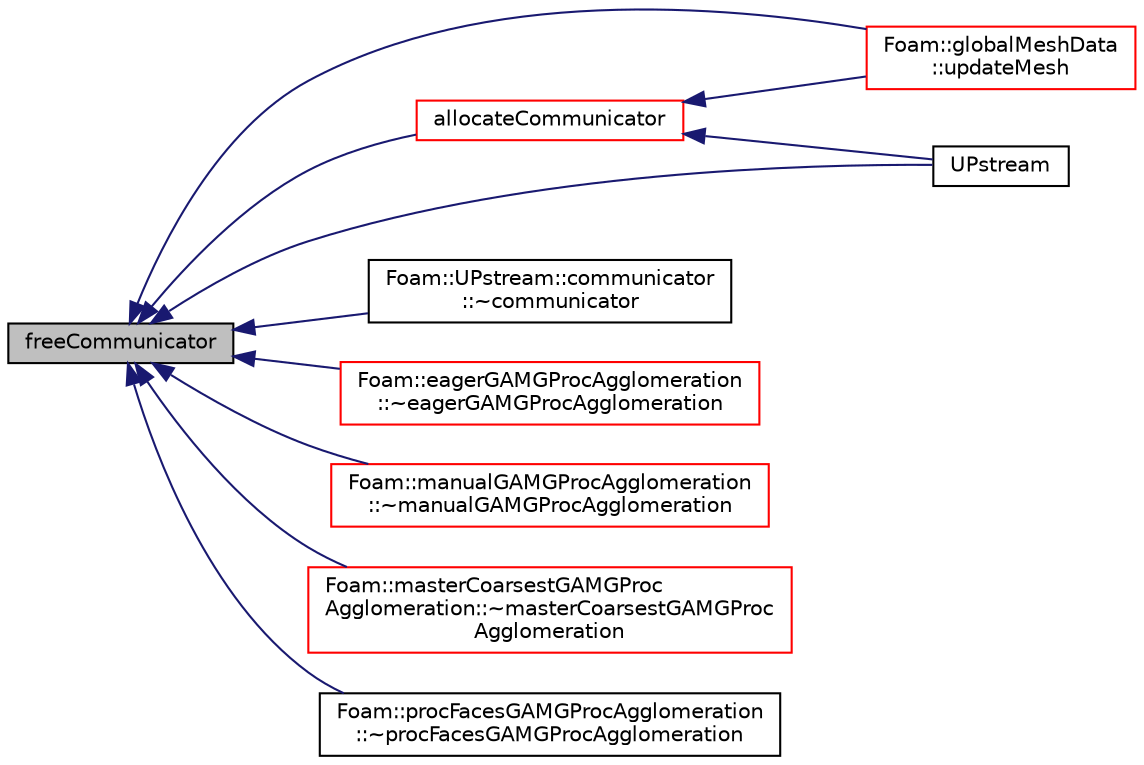 digraph "freeCommunicator"
{
  bgcolor="transparent";
  edge [fontname="Helvetica",fontsize="10",labelfontname="Helvetica",labelfontsize="10"];
  node [fontname="Helvetica",fontsize="10",shape=record];
  rankdir="LR";
  Node1 [label="freeCommunicator",height=0.2,width=0.4,color="black", fillcolor="grey75", style="filled", fontcolor="black"];
  Node1 -> Node2 [dir="back",color="midnightblue",fontsize="10",style="solid",fontname="Helvetica"];
  Node2 [label="allocateCommunicator",height=0.2,width=0.4,color="red",URL="$a02862.html#ac189f05f0e20e7aa80f737f225250bd5",tooltip="Allocate a new communicator. "];
  Node2 -> Node3 [dir="back",color="midnightblue",fontsize="10",style="solid",fontname="Helvetica"];
  Node3 [label="Foam::globalMeshData\l::updateMesh",height=0.2,width=0.4,color="red",URL="$a00945.html#ae5693a309a936ac1040dd48c2881677f",tooltip="Change global mesh data given a topological change. Does a. "];
  Node2 -> Node4 [dir="back",color="midnightblue",fontsize="10",style="solid",fontname="Helvetica"];
  Node4 [label="UPstream",height=0.2,width=0.4,color="black",URL="$a02862.html#a47ca3cebb1145f967f56f63a7fac7f0c",tooltip="Construct given optional buffer size. "];
  Node1 -> Node3 [dir="back",color="midnightblue",fontsize="10",style="solid",fontname="Helvetica"];
  Node1 -> Node4 [dir="back",color="midnightblue",fontsize="10",style="solid",fontname="Helvetica"];
  Node1 -> Node5 [dir="back",color="midnightblue",fontsize="10",style="solid",fontname="Helvetica"];
  Node5 [label="Foam::UPstream::communicator\l::~communicator",height=0.2,width=0.4,color="black",URL="$a00321.html#ac586eb5ce83fe28c67bbdb4d3b841df4"];
  Node1 -> Node6 [dir="back",color="midnightblue",fontsize="10",style="solid",fontname="Helvetica"];
  Node6 [label="Foam::eagerGAMGProcAgglomeration\l::~eagerGAMGProcAgglomeration",height=0.2,width=0.4,color="red",URL="$a00617.html#ae9ec4abfa4fb416e43e76c8244ebc767",tooltip="Destructor. "];
  Node1 -> Node7 [dir="back",color="midnightblue",fontsize="10",style="solid",fontname="Helvetica"];
  Node7 [label="Foam::manualGAMGProcAgglomeration\l::~manualGAMGProcAgglomeration",height=0.2,width=0.4,color="red",URL="$a01427.html#a49707f364a73bdc81d2a125230348e96",tooltip="Destructor. "];
  Node1 -> Node8 [dir="back",color="midnightblue",fontsize="10",style="solid",fontname="Helvetica"];
  Node8 [label="Foam::masterCoarsestGAMGProc\lAgglomeration::~masterCoarsestGAMGProc\lAgglomeration",height=0.2,width=0.4,color="red",URL="$a01468.html#aa23ca9ca558aa478dc09643f73556881",tooltip="Destructor. "];
  Node1 -> Node9 [dir="back",color="midnightblue",fontsize="10",style="solid",fontname="Helvetica"];
  Node9 [label="Foam::procFacesGAMGProcAgglomeration\l::~procFacesGAMGProcAgglomeration",height=0.2,width=0.4,color="black",URL="$a02039.html#ad5b21d4b78e8f13b844ea3cb315bc8c7",tooltip="Destructor. "];
}
